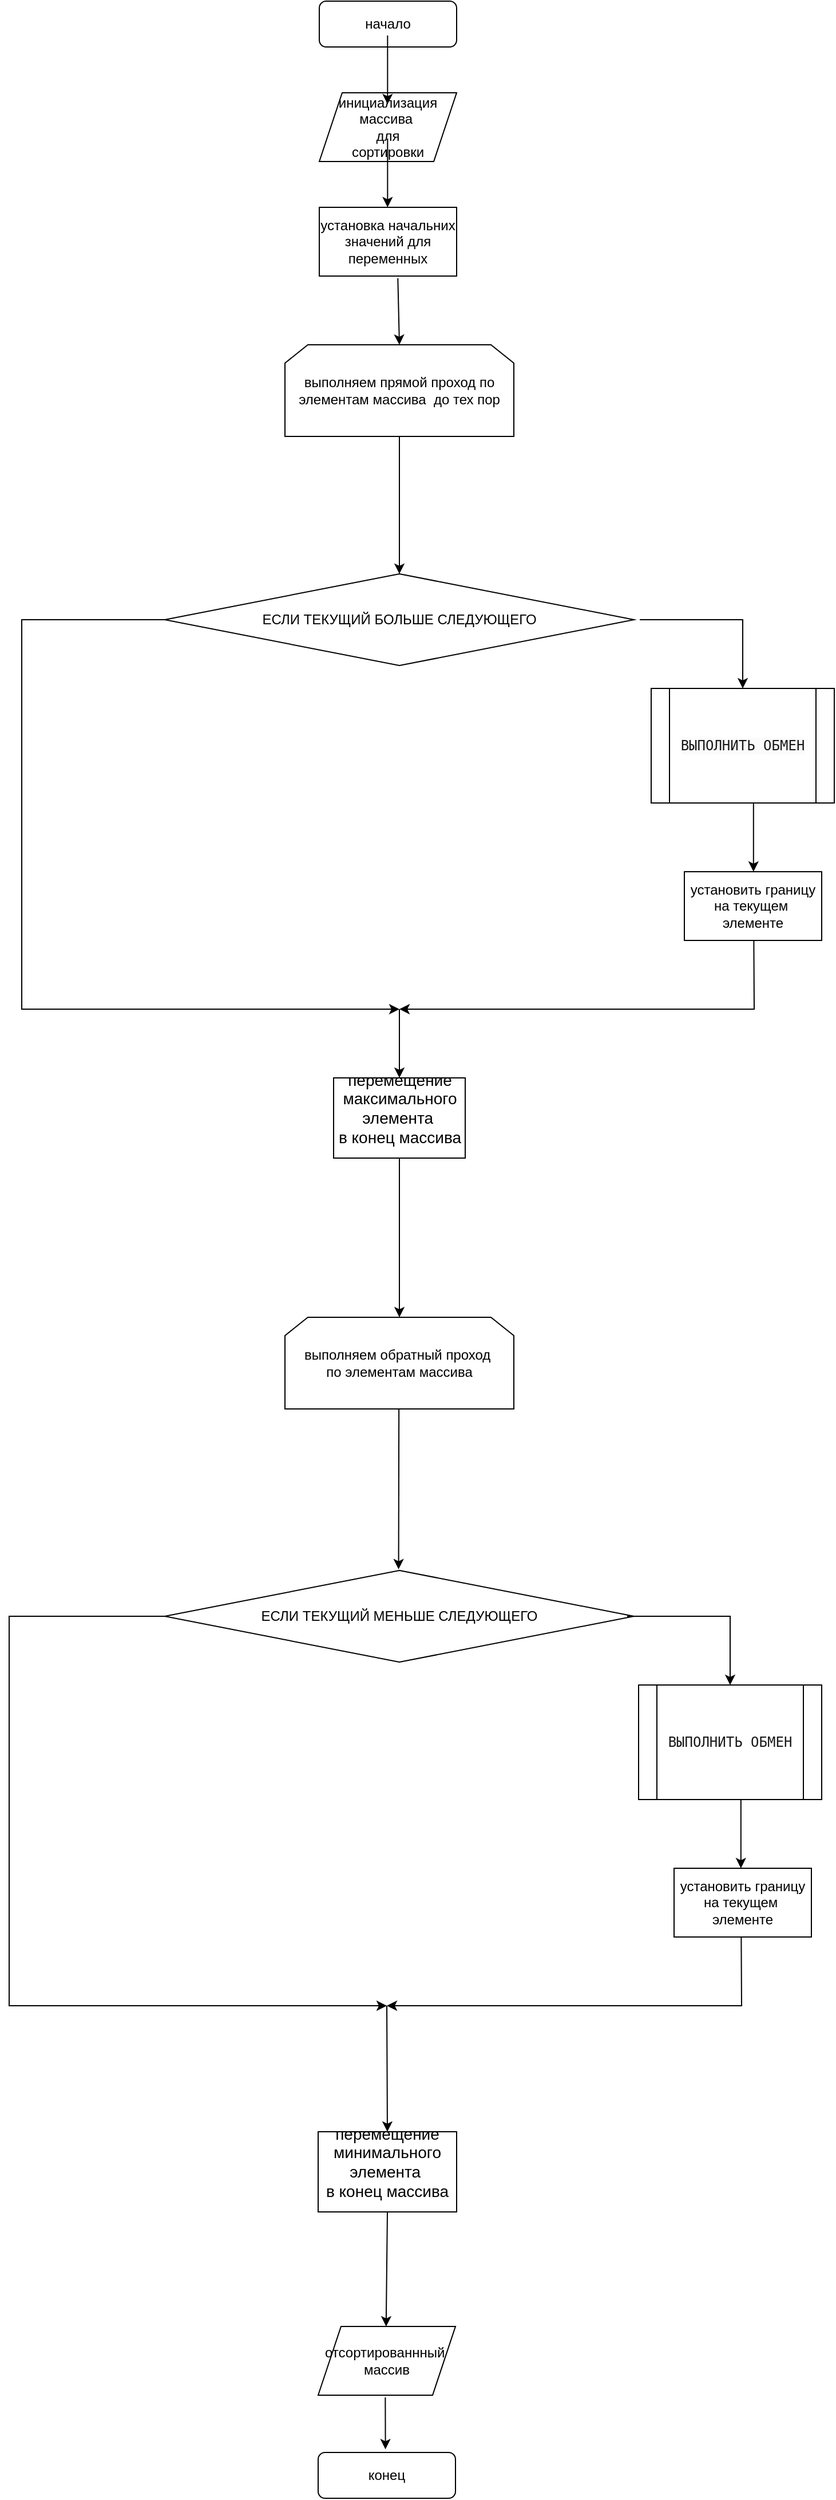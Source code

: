 <mxfile version="21.2.9" type="device">
  <diagram id="C5RBs43oDa-KdzZeNtuy" name="Page-1">
    <mxGraphModel dx="2505" dy="1443" grid="1" gridSize="10" guides="1" tooltips="1" connect="1" arrows="1" fold="1" page="1" pageScale="1" pageWidth="827" pageHeight="1169" math="0" shadow="0">
      <root>
        <mxCell id="WIyWlLk6GJQsqaUBKTNV-0" />
        <mxCell id="WIyWlLk6GJQsqaUBKTNV-1" parent="WIyWlLk6GJQsqaUBKTNV-0" />
        <mxCell id="WIyWlLk6GJQsqaUBKTNV-3" value="начало" style="rounded=1;whiteSpace=wrap;html=1;fontSize=12;glass=0;strokeWidth=1;shadow=0;" parent="WIyWlLk6GJQsqaUBKTNV-1" vertex="1">
          <mxGeometry x="330" y="20" width="120" height="40" as="geometry" />
        </mxCell>
        <mxCell id="DMJ_hv3Z9crm39RLXQ8g-0" value="инициализация&lt;br&gt;массива&amp;nbsp;&lt;br&gt;для&lt;br&gt;сортировки" style="shape=parallelogram;perimeter=parallelogramPerimeter;whiteSpace=wrap;html=1;fixedSize=1;" vertex="1" parent="WIyWlLk6GJQsqaUBKTNV-1">
          <mxGeometry x="330" y="100" width="120" height="60" as="geometry" />
        </mxCell>
        <mxCell id="DMJ_hv3Z9crm39RLXQ8g-1" value="установка начальних значений для&lt;br&gt;переменных" style="rounded=0;whiteSpace=wrap;html=1;" vertex="1" parent="WIyWlLk6GJQsqaUBKTNV-1">
          <mxGeometry x="330" y="200" width="120" height="60" as="geometry" />
        </mxCell>
        <mxCell id="DMJ_hv3Z9crm39RLXQ8g-2" value="выполняем прямой проход по элементам массива&amp;nbsp; до тех пор" style="shape=loopLimit;whiteSpace=wrap;html=1;" vertex="1" parent="WIyWlLk6GJQsqaUBKTNV-1">
          <mxGeometry x="300" y="320" width="200" height="80" as="geometry" />
        </mxCell>
        <mxCell id="DMJ_hv3Z9crm39RLXQ8g-4" value="ЕСЛИ ТЕКУЩИЙ БОЛЬШЕ СЛЕДУЮЩЕГО" style="rhombus;whiteSpace=wrap;html=1;" vertex="1" parent="WIyWlLk6GJQsqaUBKTNV-1">
          <mxGeometry x="195" y="520" width="410" height="80" as="geometry" />
        </mxCell>
        <mxCell id="DMJ_hv3Z9crm39RLXQ8g-5" value="&lt;pre style=&quot;background-color:#2b2b2b;color:#a9b7c6;font-family:&#39;JetBrains Mono&#39;,monospace;font-size:8,3pt;&quot;&gt;&lt;pre style=&quot;border-color: var(--border-color); color: rgb(0, 0, 0); background-color: rgb(251, 251, 251); font-family: &amp;quot;JetBrains Mono&amp;quot;, monospace;&quot;&gt;&lt;font style=&quot;border-color: var(--border-color);&quot; color=&quot;#1a1a1a&quot;&gt;ВЫПОЛНИТЬ ОБМЕН&lt;/font&gt;&lt;/pre&gt;&lt;/pre&gt;" style="shape=process;whiteSpace=wrap;html=1;backgroundOutline=1;" vertex="1" parent="WIyWlLk6GJQsqaUBKTNV-1">
          <mxGeometry x="620" y="620" width="160" height="100" as="geometry" />
        </mxCell>
        <mxCell id="DMJ_hv3Z9crm39RLXQ8g-8" value="&lt;font style=&quot;font-size: 14px;&quot;&gt;перемещение максимального элемента&amp;nbsp;&lt;br&gt;в конец массива&lt;br&gt;&lt;br&gt;&lt;/font&gt;" style="rounded=0;whiteSpace=wrap;html=1;" vertex="1" parent="WIyWlLk6GJQsqaUBKTNV-1">
          <mxGeometry x="342.5" y="960" width="115" height="70" as="geometry" />
        </mxCell>
        <mxCell id="DMJ_hv3Z9crm39RLXQ8g-17" value="" style="endArrow=classic;html=1;rounded=0;" edge="1" parent="WIyWlLk6GJQsqaUBKTNV-1">
          <mxGeometry width="50" height="50" relative="1" as="geometry">
            <mxPoint x="389.66" y="50" as="sourcePoint" />
            <mxPoint x="389.66" y="110" as="targetPoint" />
          </mxGeometry>
        </mxCell>
        <mxCell id="DMJ_hv3Z9crm39RLXQ8g-18" value="" style="endArrow=classic;html=1;rounded=0;" edge="1" parent="WIyWlLk6GJQsqaUBKTNV-1">
          <mxGeometry width="50" height="50" relative="1" as="geometry">
            <mxPoint x="389.66" y="140" as="sourcePoint" />
            <mxPoint x="389.66" y="200" as="targetPoint" />
          </mxGeometry>
        </mxCell>
        <mxCell id="DMJ_hv3Z9crm39RLXQ8g-19" value="" style="endArrow=classic;html=1;rounded=0;exitX=0.572;exitY=1.032;exitDx=0;exitDy=0;exitPerimeter=0;" edge="1" parent="WIyWlLk6GJQsqaUBKTNV-1" source="DMJ_hv3Z9crm39RLXQ8g-1">
          <mxGeometry width="50" height="50" relative="1" as="geometry">
            <mxPoint x="400" y="250" as="sourcePoint" />
            <mxPoint x="400" y="320" as="targetPoint" />
          </mxGeometry>
        </mxCell>
        <mxCell id="DMJ_hv3Z9crm39RLXQ8g-20" value="" style="endArrow=classic;html=1;rounded=0;" edge="1" parent="WIyWlLk6GJQsqaUBKTNV-1">
          <mxGeometry width="50" height="50" relative="1" as="geometry">
            <mxPoint x="709.41" y="720" as="sourcePoint" />
            <mxPoint x="709.41" y="780" as="targetPoint" />
          </mxGeometry>
        </mxCell>
        <mxCell id="DMJ_hv3Z9crm39RLXQ8g-21" value="" style="endArrow=classic;html=1;rounded=0;" edge="1" parent="WIyWlLk6GJQsqaUBKTNV-1">
          <mxGeometry width="50" height="50" relative="1" as="geometry">
            <mxPoint x="709.38" y="780" as="sourcePoint" />
            <mxPoint x="400" y="900" as="targetPoint" />
            <Array as="points">
              <mxPoint x="710" y="900" />
            </Array>
          </mxGeometry>
        </mxCell>
        <mxCell id="DMJ_hv3Z9crm39RLXQ8g-22" value="" style="endArrow=classic;html=1;rounded=0;exitX=0;exitY=0.5;exitDx=0;exitDy=0;" edge="1" parent="WIyWlLk6GJQsqaUBKTNV-1" source="DMJ_hv3Z9crm39RLXQ8g-4">
          <mxGeometry width="50" height="50" relative="1" as="geometry">
            <mxPoint x="70" y="560" as="sourcePoint" />
            <mxPoint x="400" y="900" as="targetPoint" />
            <Array as="points">
              <mxPoint x="70" y="560" />
              <mxPoint x="70" y="900" />
            </Array>
          </mxGeometry>
        </mxCell>
        <mxCell id="DMJ_hv3Z9crm39RLXQ8g-23" value="" style="endArrow=classic;html=1;rounded=0;entryX=0.5;entryY=0;entryDx=0;entryDy=0;" edge="1" parent="WIyWlLk6GJQsqaUBKTNV-1" target="DMJ_hv3Z9crm39RLXQ8g-4">
          <mxGeometry width="50" height="50" relative="1" as="geometry">
            <mxPoint x="400" y="400" as="sourcePoint" />
            <mxPoint x="399.23" y="420" as="targetPoint" />
          </mxGeometry>
        </mxCell>
        <mxCell id="DMJ_hv3Z9crm39RLXQ8g-24" value="" style="endArrow=classic;html=1;rounded=0;exitX=0.5;exitY=1;exitDx=0;exitDy=0;" edge="1" parent="WIyWlLk6GJQsqaUBKTNV-1" source="DMJ_hv3Z9crm39RLXQ8g-8">
          <mxGeometry width="50" height="50" relative="1" as="geometry">
            <mxPoint x="399.5" y="1109" as="sourcePoint" />
            <mxPoint x="400" y="1169" as="targetPoint" />
          </mxGeometry>
        </mxCell>
        <mxCell id="DMJ_hv3Z9crm39RLXQ8g-25" value="" style="endArrow=classic;html=1;rounded=0;" edge="1" parent="WIyWlLk6GJQsqaUBKTNV-1">
          <mxGeometry width="50" height="50" relative="1" as="geometry">
            <mxPoint x="610" y="560" as="sourcePoint" />
            <mxPoint x="700" y="620" as="targetPoint" />
            <Array as="points">
              <mxPoint x="700" y="560" />
            </Array>
          </mxGeometry>
        </mxCell>
        <mxCell id="DMJ_hv3Z9crm39RLXQ8g-32" value="" style="endArrow=classic;html=1;rounded=0;entryX=0.5;entryY=0;entryDx=0;entryDy=0;" edge="1" parent="WIyWlLk6GJQsqaUBKTNV-1" target="DMJ_hv3Z9crm39RLXQ8g-8">
          <mxGeometry width="50" height="50" relative="1" as="geometry">
            <mxPoint x="400" y="900" as="sourcePoint" />
            <mxPoint x="450" y="850" as="targetPoint" />
          </mxGeometry>
        </mxCell>
        <mxCell id="DMJ_hv3Z9crm39RLXQ8g-43" value="выполняем обратный проход&amp;nbsp;&lt;br&gt;по элементам массива" style="shape=loopLimit;whiteSpace=wrap;html=1;direction=east;" vertex="1" parent="WIyWlLk6GJQsqaUBKTNV-1">
          <mxGeometry x="300" y="1169" width="200" height="80" as="geometry" />
        </mxCell>
        <mxCell id="DMJ_hv3Z9crm39RLXQ8g-50" value="" style="endArrow=classic;html=1;rounded=0;exitX=0.5;exitY=1;exitDx=0;exitDy=0;" edge="1" parent="WIyWlLk6GJQsqaUBKTNV-1" source="DMJ_hv3Z9crm39RLXQ8g-60">
          <mxGeometry width="50" height="50" relative="1" as="geometry">
            <mxPoint x="388.38" y="1990" as="sourcePoint" />
            <mxPoint x="388.38" y="2050" as="targetPoint" />
          </mxGeometry>
        </mxCell>
        <mxCell id="DMJ_hv3Z9crm39RLXQ8g-55" value="отсортированнный&amp;nbsp;&lt;br&gt;массив" style="shape=parallelogram;perimeter=parallelogramPerimeter;whiteSpace=wrap;html=1;fixedSize=1;" vertex="1" parent="WIyWlLk6GJQsqaUBKTNV-1">
          <mxGeometry x="329" y="2050" width="120" height="60" as="geometry" />
        </mxCell>
        <mxCell id="DMJ_hv3Z9crm39RLXQ8g-57" value="конец" style="rounded=1;whiteSpace=wrap;html=1;fontSize=12;glass=0;strokeWidth=1;shadow=0;" vertex="1" parent="WIyWlLk6GJQsqaUBKTNV-1">
          <mxGeometry x="329" y="2160" width="120" height="40" as="geometry" />
        </mxCell>
        <mxCell id="DMJ_hv3Z9crm39RLXQ8g-58" value="" style="endArrow=classic;html=1;rounded=0;exitX=0.489;exitY=1.033;exitDx=0;exitDy=0;exitPerimeter=0;entryX=0.49;entryY=-0.069;entryDx=0;entryDy=0;entryPerimeter=0;" edge="1" parent="WIyWlLk6GJQsqaUBKTNV-1" source="DMJ_hv3Z9crm39RLXQ8g-55" target="DMJ_hv3Z9crm39RLXQ8g-57">
          <mxGeometry width="50" height="50" relative="1" as="geometry">
            <mxPoint x="393.47" y="2160" as="sourcePoint" />
            <mxPoint x="443.47" y="2110" as="targetPoint" />
          </mxGeometry>
        </mxCell>
        <mxCell id="DMJ_hv3Z9crm39RLXQ8g-60" value="&lt;font style=&quot;font-size: 14px;&quot;&gt;перемещение минимального элемента&amp;nbsp;&lt;br&gt;в конец массива&lt;br&gt;&lt;br&gt;&lt;/font&gt;" style="rounded=0;whiteSpace=wrap;html=1;" vertex="1" parent="WIyWlLk6GJQsqaUBKTNV-1">
          <mxGeometry x="329" y="1880" width="121" height="70" as="geometry" />
        </mxCell>
        <mxCell id="DMJ_hv3Z9crm39RLXQ8g-61" value="ЕСЛИ ТЕКУЩИЙ МЕНЬШЕ СЛЕДУЮЩЕГО" style="rhombus;whiteSpace=wrap;html=1;" vertex="1" parent="WIyWlLk6GJQsqaUBKTNV-1">
          <mxGeometry x="195" y="1390" width="410" height="80" as="geometry" />
        </mxCell>
        <mxCell id="DMJ_hv3Z9crm39RLXQ8g-62" value="&lt;pre style=&quot;font-family: &amp;quot;JetBrains Mono&amp;quot;, monospace;&quot;&gt;&lt;span style=&quot;background-color: rgb(255, 255, 255);&quot;&gt;&lt;font color=&quot;#1a1a1a&quot;&gt;ВЫПОЛНИТЬ ОБМЕН&lt;/font&gt;&lt;/span&gt;&lt;/pre&gt;" style="shape=process;whiteSpace=wrap;html=1;backgroundOutline=1;" vertex="1" parent="WIyWlLk6GJQsqaUBKTNV-1">
          <mxGeometry x="609" y="1490" width="160" height="100" as="geometry" />
        </mxCell>
        <mxCell id="DMJ_hv3Z9crm39RLXQ8g-64" value="" style="endArrow=classic;html=1;rounded=0;" edge="1" parent="WIyWlLk6GJQsqaUBKTNV-1">
          <mxGeometry width="50" height="50" relative="1" as="geometry">
            <mxPoint x="698.41" y="1590" as="sourcePoint" />
            <mxPoint x="698.41" y="1650" as="targetPoint" />
          </mxGeometry>
        </mxCell>
        <mxCell id="DMJ_hv3Z9crm39RLXQ8g-65" value="" style="endArrow=classic;html=1;rounded=0;" edge="1" parent="WIyWlLk6GJQsqaUBKTNV-1">
          <mxGeometry width="50" height="50" relative="1" as="geometry">
            <mxPoint x="698.38" y="1650" as="sourcePoint" />
            <mxPoint x="389" y="1770" as="targetPoint" />
            <Array as="points">
              <mxPoint x="699" y="1770" />
            </Array>
          </mxGeometry>
        </mxCell>
        <mxCell id="DMJ_hv3Z9crm39RLXQ8g-66" value="" style="endArrow=classic;html=1;rounded=0;exitX=0;exitY=0.5;exitDx=0;exitDy=0;" edge="1" parent="WIyWlLk6GJQsqaUBKTNV-1" source="DMJ_hv3Z9crm39RLXQ8g-61">
          <mxGeometry width="50" height="50" relative="1" as="geometry">
            <mxPoint x="180" y="1430" as="sourcePoint" />
            <mxPoint x="389" y="1770" as="targetPoint" />
            <Array as="points">
              <mxPoint x="59" y="1430" />
              <mxPoint x="59" y="1770" />
            </Array>
          </mxGeometry>
        </mxCell>
        <mxCell id="DMJ_hv3Z9crm39RLXQ8g-67" value="" style="endArrow=classic;html=1;rounded=0;" edge="1" parent="WIyWlLk6GJQsqaUBKTNV-1">
          <mxGeometry width="50" height="50" relative="1" as="geometry">
            <mxPoint x="599" y="1430" as="sourcePoint" />
            <mxPoint x="689" y="1490" as="targetPoint" />
            <Array as="points">
              <mxPoint x="689" y="1430" />
            </Array>
          </mxGeometry>
        </mxCell>
        <mxCell id="DMJ_hv3Z9crm39RLXQ8g-68" value="" style="endArrow=classic;html=1;rounded=0;entryX=0.5;entryY=0;entryDx=0;entryDy=0;" edge="1" parent="WIyWlLk6GJQsqaUBKTNV-1" target="DMJ_hv3Z9crm39RLXQ8g-60">
          <mxGeometry width="50" height="50" relative="1" as="geometry">
            <mxPoint x="389" y="1770" as="sourcePoint" />
            <mxPoint x="389" y="1830" as="targetPoint" />
          </mxGeometry>
        </mxCell>
        <mxCell id="DMJ_hv3Z9crm39RLXQ8g-69" value="" style="endArrow=classic;html=1;rounded=0;" edge="1" parent="WIyWlLk6GJQsqaUBKTNV-1">
          <mxGeometry width="50" height="50" relative="1" as="geometry">
            <mxPoint x="399.58" y="1249" as="sourcePoint" />
            <mxPoint x="399.29" y="1389" as="targetPoint" />
          </mxGeometry>
        </mxCell>
        <mxCell id="DMJ_hv3Z9crm39RLXQ8g-73" value="установить границу на текущем&amp;nbsp;&lt;br&gt;элементе&lt;br&gt;" style="rounded=0;whiteSpace=wrap;html=1;" vertex="1" parent="WIyWlLk6GJQsqaUBKTNV-1">
          <mxGeometry x="649" y="780" width="120" height="60" as="geometry" />
        </mxCell>
        <mxCell id="DMJ_hv3Z9crm39RLXQ8g-74" value="установить границу на текущем&amp;nbsp;&lt;br&gt;элементе&lt;br&gt;" style="rounded=0;whiteSpace=wrap;html=1;" vertex="1" parent="WIyWlLk6GJQsqaUBKTNV-1">
          <mxGeometry x="640" y="1650" width="120" height="60" as="geometry" />
        </mxCell>
      </root>
    </mxGraphModel>
  </diagram>
</mxfile>
